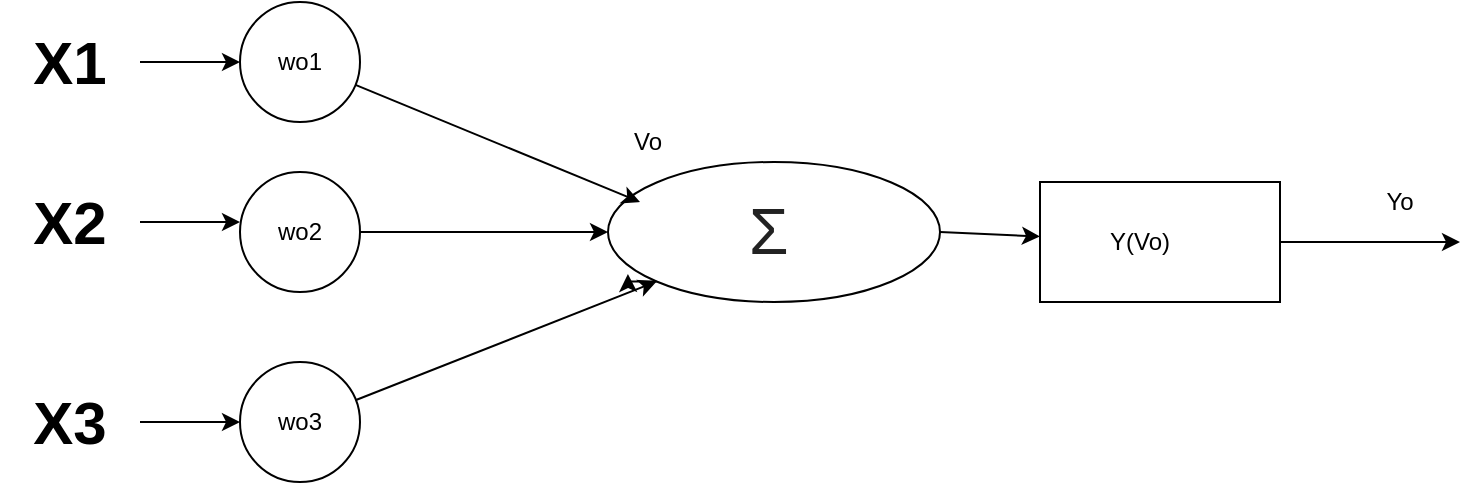 <mxfile version="13.3.9" type="device"><diagram id="m3vlMKvjG5DjupjAxzKB" name="Page-1"><mxGraphModel dx="868" dy="401" grid="1" gridSize="10" guides="1" tooltips="1" connect="1" arrows="1" fold="1" page="1" pageScale="1" pageWidth="827" pageHeight="1169" math="0" shadow="0"><root><mxCell id="0"/><mxCell id="1" parent="0"/><mxCell id="9n1BgNOA7xLRfJVF8vyB-4" value="" style="ellipse;whiteSpace=wrap;html=1;" parent="1" vertex="1"><mxGeometry x="170" y="120" width="60" height="60" as="geometry"/></mxCell><mxCell id="xLHvtKlJOzP86qCyaDRy-7" value="" style="edgeStyle=orthogonalEdgeStyle;rounded=0;orthogonalLoop=1;jettySize=auto;html=1;" edge="1" parent="1" source="xLHvtKlJOzP86qCyaDRy-3" target="xLHvtKlJOzP86qCyaDRy-6"><mxGeometry relative="1" as="geometry"/></mxCell><mxCell id="xLHvtKlJOzP86qCyaDRy-3" value="" style="ellipse;whiteSpace=wrap;html=1;" vertex="1" parent="1"><mxGeometry x="170" y="205" width="60" height="60" as="geometry"/></mxCell><mxCell id="xLHvtKlJOzP86qCyaDRy-6" value="" style="ellipse;whiteSpace=wrap;html=1;" vertex="1" parent="1"><mxGeometry x="354" y="200" width="166" height="70" as="geometry"/></mxCell><mxCell id="xLHvtKlJOzP86qCyaDRy-4" value="" style="ellipse;whiteSpace=wrap;html=1;" vertex="1" parent="1"><mxGeometry x="170" y="300" width="60" height="60" as="geometry"/></mxCell><mxCell id="xLHvtKlJOzP86qCyaDRy-5" value="" style="endArrow=classic;html=1;" edge="1" parent="1" source="9n1BgNOA7xLRfJVF8vyB-4"><mxGeometry width="50" height="50" relative="1" as="geometry"><mxPoint x="390" y="300" as="sourcePoint"/><mxPoint x="370" y="220" as="targetPoint"/></mxGeometry></mxCell><mxCell id="xLHvtKlJOzP86qCyaDRy-9" value="" style="endArrow=classic;html=1;exitX=0.967;exitY=0.317;exitDx=0;exitDy=0;exitPerimeter=0;entryX=0;entryY=1;entryDx=0;entryDy=0;" edge="1" parent="1" source="xLHvtKlJOzP86qCyaDRy-4" target="xLHvtKlJOzP86qCyaDRy-6"><mxGeometry width="50" height="50" relative="1" as="geometry"><mxPoint x="390" y="300" as="sourcePoint"/><mxPoint x="440" y="250" as="targetPoint"/></mxGeometry></mxCell><mxCell id="xLHvtKlJOzP86qCyaDRy-12" value="" style="endArrow=classic;html=1;exitX=1;exitY=0.5;exitDx=0;exitDy=0;" edge="1" parent="1" source="xLHvtKlJOzP86qCyaDRy-6" target="xLHvtKlJOzP86qCyaDRy-13"><mxGeometry width="50" height="50" relative="1" as="geometry"><mxPoint x="390" y="300" as="sourcePoint"/><mxPoint x="630" y="240" as="targetPoint"/></mxGeometry></mxCell><mxCell id="xLHvtKlJOzP86qCyaDRy-13" value="" style="rounded=0;whiteSpace=wrap;html=1;" vertex="1" parent="1"><mxGeometry x="570" y="210" width="120" height="60" as="geometry"/></mxCell><mxCell id="xLHvtKlJOzP86qCyaDRy-14" value="" style="endArrow=classic;html=1;exitX=1;exitY=0.5;exitDx=0;exitDy=0;" edge="1" parent="1" source="xLHvtKlJOzP86qCyaDRy-13"><mxGeometry width="50" height="50" relative="1" as="geometry"><mxPoint x="730" y="260" as="sourcePoint"/><mxPoint x="780" y="240" as="targetPoint"/></mxGeometry></mxCell><mxCell id="xLHvtKlJOzP86qCyaDRy-15" style="edgeStyle=orthogonalEdgeStyle;rounded=0;orthogonalLoop=1;jettySize=auto;html=1;exitX=0;exitY=1;exitDx=0;exitDy=0;entryX=0.06;entryY=0.8;entryDx=0;entryDy=0;entryPerimeter=0;" edge="1" parent="1" source="xLHvtKlJOzP86qCyaDRy-6" target="xLHvtKlJOzP86qCyaDRy-6"><mxGeometry relative="1" as="geometry"/></mxCell><mxCell id="xLHvtKlJOzP86qCyaDRy-23" value="" style="edgeStyle=orthogonalEdgeStyle;rounded=0;orthogonalLoop=1;jettySize=auto;html=1;" edge="1" parent="1" source="xLHvtKlJOzP86qCyaDRy-17" target="9n1BgNOA7xLRfJVF8vyB-4"><mxGeometry relative="1" as="geometry"/></mxCell><mxCell id="xLHvtKlJOzP86qCyaDRy-17" value="&lt;font size=&quot;1&quot;&gt;&lt;b style=&quot;font-size: 30px&quot;&gt;X1&lt;/b&gt;&lt;/font&gt;" style="text;html=1;strokeColor=none;fillColor=none;align=center;verticalAlign=middle;whiteSpace=wrap;rounded=0;" vertex="1" parent="1"><mxGeometry x="50" y="130" width="70" height="40" as="geometry"/></mxCell><mxCell id="xLHvtKlJOzP86qCyaDRy-26" style="edgeStyle=orthogonalEdgeStyle;rounded=0;orthogonalLoop=1;jettySize=auto;html=1;" edge="1" parent="1"><mxGeometry relative="1" as="geometry"><mxPoint x="120" y="230" as="sourcePoint"/><mxPoint x="170" y="230" as="targetPoint"/></mxGeometry></mxCell><mxCell id="xLHvtKlJOzP86qCyaDRy-18" value="&lt;font size=&quot;1&quot;&gt;&lt;b style=&quot;font-size: 30px&quot;&gt;X2&lt;/b&gt;&lt;/font&gt;" style="text;html=1;strokeColor=none;fillColor=none;align=center;verticalAlign=middle;whiteSpace=wrap;rounded=0;" vertex="1" parent="1"><mxGeometry x="50" y="210" width="70" height="40" as="geometry"/></mxCell><mxCell id="xLHvtKlJOzP86qCyaDRy-21" value="" style="edgeStyle=orthogonalEdgeStyle;rounded=0;orthogonalLoop=1;jettySize=auto;html=1;" edge="1" parent="1" source="xLHvtKlJOzP86qCyaDRy-19" target="xLHvtKlJOzP86qCyaDRy-4"><mxGeometry relative="1" as="geometry"/></mxCell><mxCell id="xLHvtKlJOzP86qCyaDRy-19" value="&lt;font size=&quot;1&quot;&gt;&lt;b style=&quot;font-size: 30px&quot;&gt;X3&lt;/b&gt;&lt;/font&gt;" style="text;html=1;strokeColor=none;fillColor=none;align=center;verticalAlign=middle;whiteSpace=wrap;rounded=0;" vertex="1" parent="1"><mxGeometry x="50" y="310" width="70" height="40" as="geometry"/></mxCell><mxCell id="xLHvtKlJOzP86qCyaDRy-28" value="wo1" style="text;html=1;strokeColor=none;fillColor=none;align=center;verticalAlign=middle;whiteSpace=wrap;rounded=0;" vertex="1" parent="1"><mxGeometry x="180" y="140" width="40" height="20" as="geometry"/></mxCell><mxCell id="xLHvtKlJOzP86qCyaDRy-29" value="wo3" style="text;html=1;strokeColor=none;fillColor=none;align=center;verticalAlign=middle;whiteSpace=wrap;rounded=0;" vertex="1" parent="1"><mxGeometry x="180" y="320" width="40" height="20" as="geometry"/></mxCell><mxCell id="xLHvtKlJOzP86qCyaDRy-30" value="wo2" style="text;html=1;strokeColor=none;fillColor=none;align=center;verticalAlign=middle;whiteSpace=wrap;rounded=0;" vertex="1" parent="1"><mxGeometry x="180" y="225" width="40" height="20" as="geometry"/></mxCell><mxCell id="xLHvtKlJOzP86qCyaDRy-31" value="Vo" style="text;html=1;strokeColor=none;fillColor=none;align=center;verticalAlign=middle;whiteSpace=wrap;rounded=0;" vertex="1" parent="1"><mxGeometry x="354" y="180" width="40" height="20" as="geometry"/></mxCell><mxCell id="xLHvtKlJOzP86qCyaDRy-32" value="Y(Vo)" style="text;html=1;strokeColor=none;fillColor=none;align=center;verticalAlign=middle;whiteSpace=wrap;rounded=0;" vertex="1" parent="1"><mxGeometry x="600" y="230" width="40" height="20" as="geometry"/></mxCell><mxCell id="xLHvtKlJOzP86qCyaDRy-33" value="Yo" style="text;html=1;strokeColor=none;fillColor=none;align=center;verticalAlign=middle;whiteSpace=wrap;rounded=0;" vertex="1" parent="1"><mxGeometry x="730" y="210" width="40" height="20" as="geometry"/></mxCell><mxCell id="xLHvtKlJOzP86qCyaDRy-34" value="&lt;span style=&quot;color: rgb(34 , 34 , 34) ; font-family: &amp;#34;arial&amp;#34; , sans-serif ; text-align: left ; background-color: rgb(255 , 255 , 255)&quot;&gt;&lt;font style=&quot;font-size: 32px&quot;&gt;&amp;nbsp;Σ&lt;/font&gt;&lt;/span&gt;" style="text;html=1;strokeColor=none;fillColor=none;align=center;verticalAlign=middle;whiteSpace=wrap;rounded=0;" vertex="1" parent="1"><mxGeometry x="410" y="225" width="40" height="20" as="geometry"/></mxCell></root></mxGraphModel></diagram></mxfile>